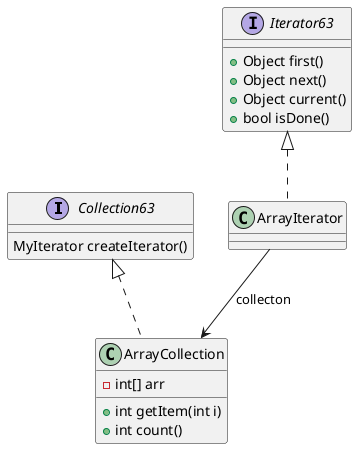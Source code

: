 @startuml

interface Collection63{
    MyIterator createIterator()
}
interface Iterator63{
    + Object first()
    + Object next()
    + Object current()
    + bool isDone()
}

class ArrayCollection{
    - int[] arr
    + int getItem(int i)
    + int count()
}

Collection63 <|.. ArrayCollection
Iterator63 <|.. ArrayIterator
ArrayIterator --> ArrayCollection: collecton
@enduml